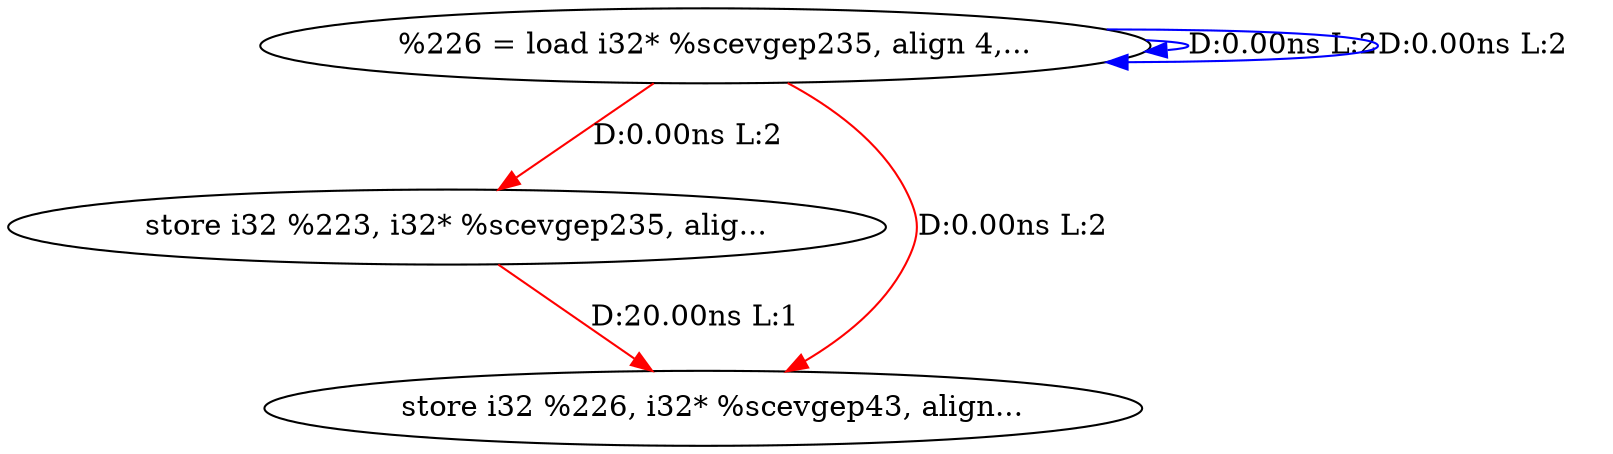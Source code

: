 digraph {
Node0x2869da0[label="  %226 = load i32* %scevgep235, align 4,..."];
Node0x2869da0 -> Node0x2869da0[label="D:0.00ns L:2",color=blue];
Node0x2869da0 -> Node0x2869da0[label="D:0.00ns L:2",color=blue];
Node0x2869e80[label="  store i32 %223, i32* %scevgep235, alig..."];
Node0x2869da0 -> Node0x2869e80[label="D:0.00ns L:2",color=red];
Node0x2869f60[label="  store i32 %226, i32* %scevgep43, align..."];
Node0x2869da0 -> Node0x2869f60[label="D:0.00ns L:2",color=red];
Node0x2869e80 -> Node0x2869f60[label="D:20.00ns L:1",color=red];
}
